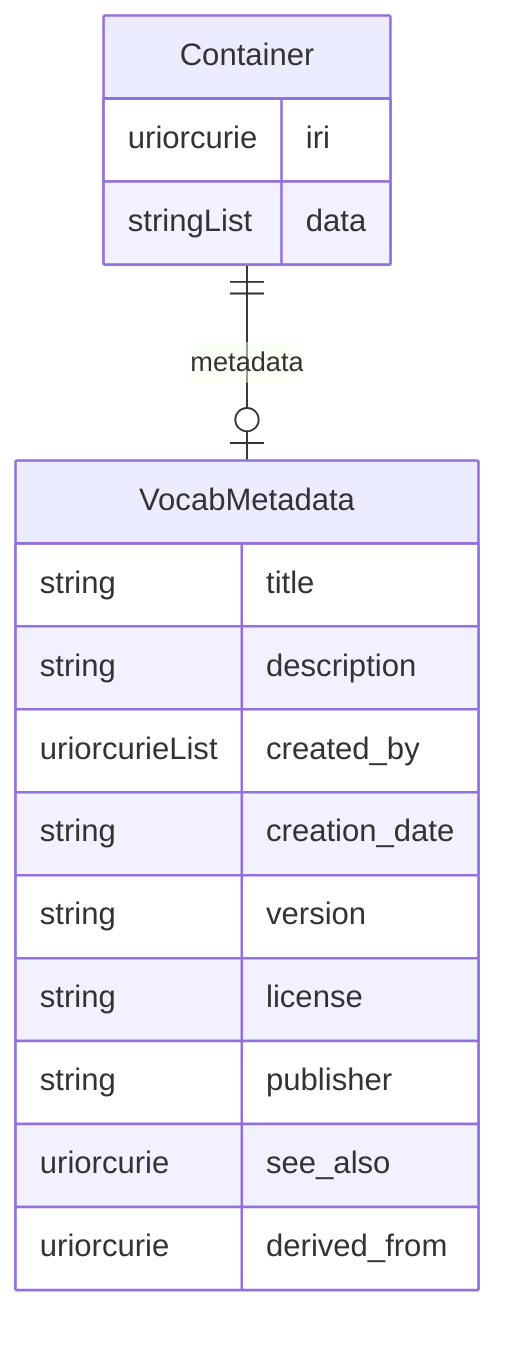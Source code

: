 erDiagram
Container {
    uriorcurie iri  
    stringList data  
}
VocabMetadata {
    string title  
    string description  
    uriorcurieList created_by  
    string creation_date  
    string version  
    string license  
    string publisher  
    uriorcurie see_also  
    uriorcurie derived_from  
}

Container ||--|o VocabMetadata : "metadata"